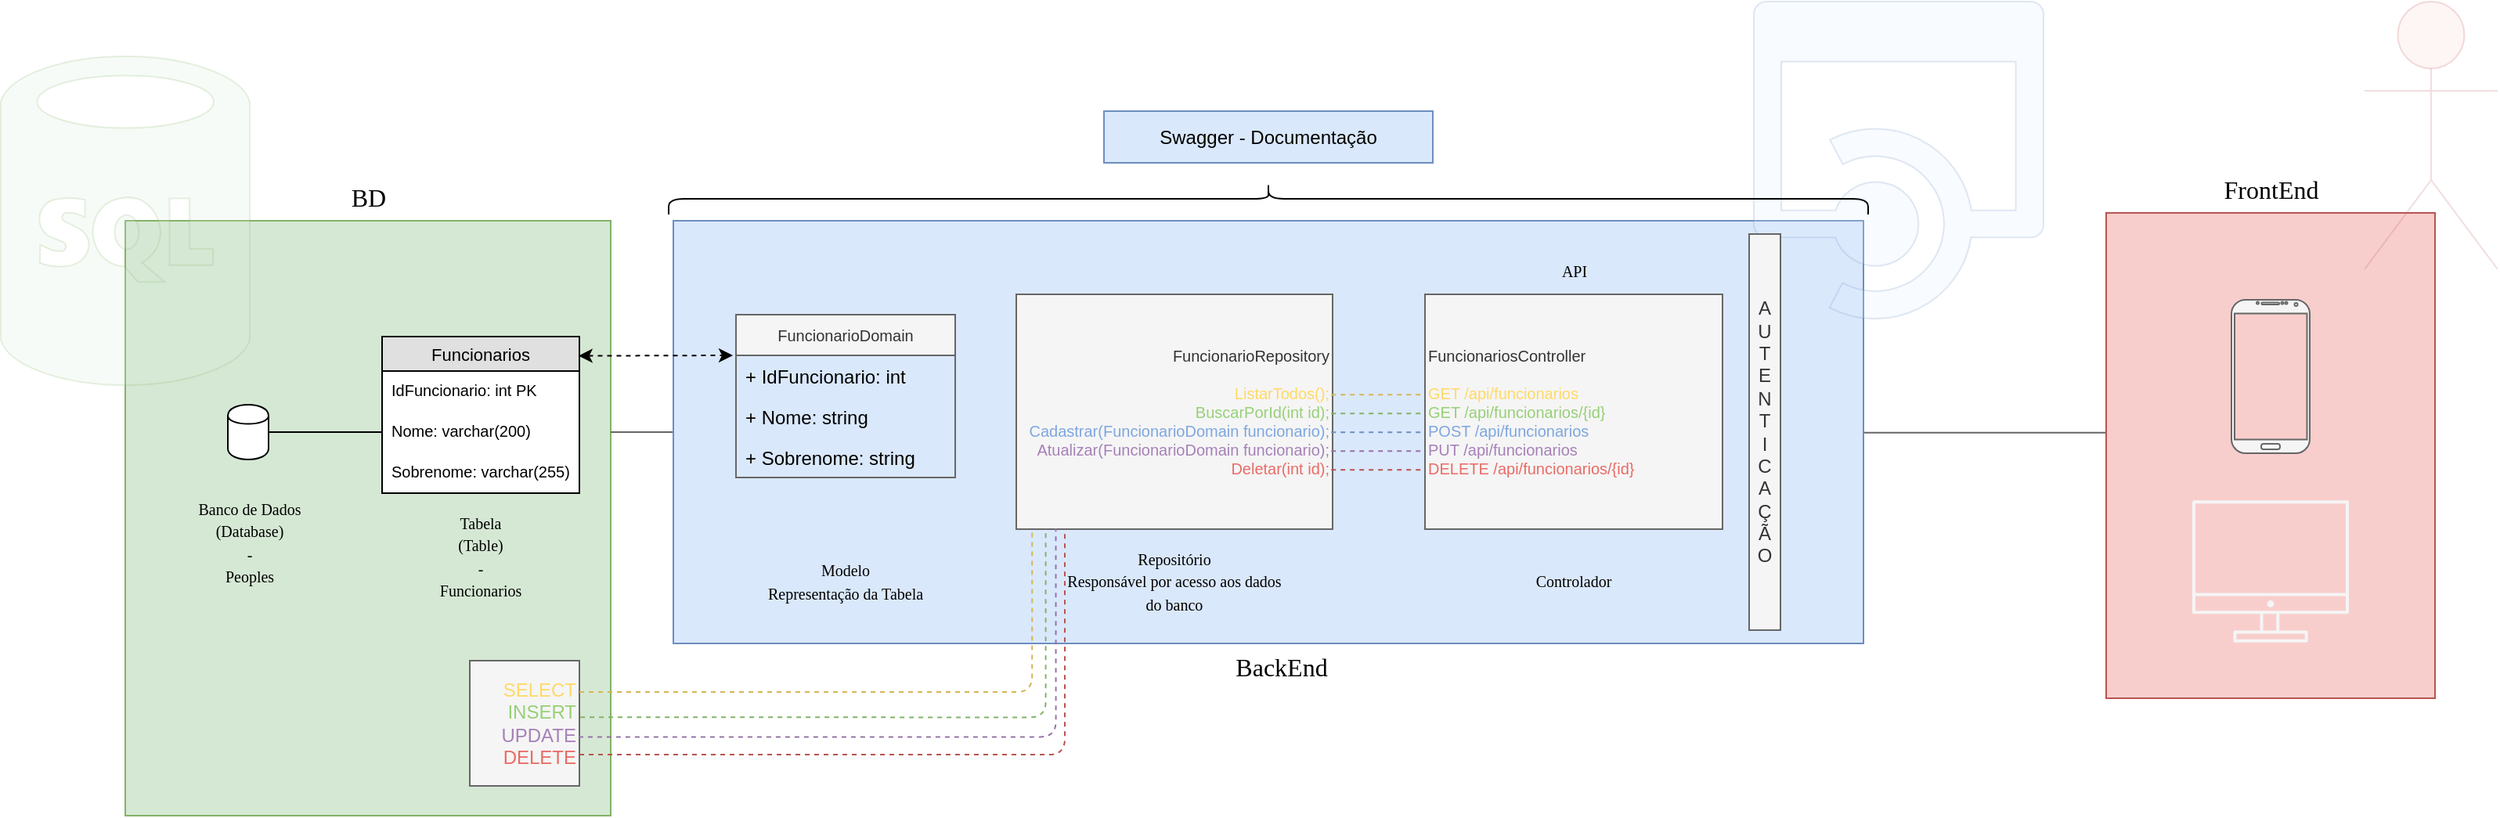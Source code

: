 <mxfile pages="1" version="11.2.3" type="device"><diagram id="7jVOgVHswE0PemEMV3Si" name="Estrutura"><mxGraphModel dx="2249" dy="1975" grid="1" gridSize="10" guides="1" tooltips="1" connect="1" arrows="1" fold="1" page="1" pageScale="1" pageWidth="827" pageHeight="1169" math="0" shadow="0"><root><mxCell id="0"/><mxCell id="1" parent="0"/><mxCell id="GmctcyUXptjIIPRMXIpO-54" style="edgeStyle=orthogonalEdgeStyle;rounded=0;orthogonalLoop=1;jettySize=auto;html=1;startArrow=none;startFill=0;startSize=3;endArrow=none;endFill=0;endSize=3;fontSize=10;fillColor=#f5f5f5;strokeColor=#666666;exitX=0;exitY=0.453;exitDx=0;exitDy=0;exitPerimeter=0;" parent="1" source="GmctcyUXptjIIPRMXIpO-52" target="GmctcyUXptjIIPRMXIpO-7" edge="1"><mxGeometry relative="1" as="geometry"><Array as="points"><mxPoint x="1280" y="265"/><mxPoint x="1280" y="265"/></Array></mxGeometry></mxCell><mxCell id="GmctcyUXptjIIPRMXIpO-52" value="" style="rounded=0;whiteSpace=wrap;html=1;fontSize=10;align=center;fillColor=#f8cecc;strokeColor=#b85450;" parent="1" vertex="1"><mxGeometry x="1315" y="125" width="210" height="310" as="geometry"/></mxCell><mxCell id="GmctcyUXptjIIPRMXIpO-8" value="" style="rounded=0;whiteSpace=wrap;html=1;fillColor=#d5e8d4;strokeColor=#82b366;" parent="1" vertex="1"><mxGeometry x="50" y="130" width="310" height="380" as="geometry"/></mxCell><mxCell id="GmctcyUXptjIIPRMXIpO-9" style="edgeStyle=orthogonalEdgeStyle;rounded=0;orthogonalLoop=1;jettySize=auto;html=1;fillColor=#f5f5f5;strokeColor=#666666;endArrow=none;endFill=0;" parent="1" source="GmctcyUXptjIIPRMXIpO-7" edge="1"><mxGeometry relative="1" as="geometry"><mxPoint x="360" y="265" as="targetPoint"/><Array as="points"><mxPoint x="360" y="265"/></Array></mxGeometry></mxCell><mxCell id="GmctcyUXptjIIPRMXIpO-7" value="" style="rounded=0;whiteSpace=wrap;html=1;fillColor=#dae8fc;strokeColor=#6c8ebf;" parent="1" vertex="1"><mxGeometry x="400" y="130" width="760" height="270" as="geometry"/></mxCell><mxCell id="GmctcyUXptjIIPRMXIpO-1" value="" style="verticalLabelPosition=bottom;html=1;verticalAlign=top;align=center;strokeColor=#82b366;fillColor=#d5e8d4;shape=mxgraph.azure.sql_database;opacity=20;" parent="1" vertex="1"><mxGeometry x="-29.5" y="25" width="159" height="210" as="geometry"/></mxCell><mxCell id="GmctcyUXptjIIPRMXIpO-2" value="" style="shadow=0;dashed=0;html=1;strokeColor=#6c8ebf;labelPosition=center;verticalLabelPosition=bottom;verticalAlign=top;align=center;shape=mxgraph.mscae.cloud.api_app;fillColor=#dae8fc;pointerEvents=1;opacity=20;" parent="1" vertex="1"><mxGeometry x="1090" y="-10" width="185" height="205" as="geometry"/></mxCell><mxCell id="GmctcyUXptjIIPRMXIpO-5" value="&lt;font face=&quot;Verdana&quot; style=&quot;font-size: 10px&quot;&gt;API&lt;/font&gt;" style="text;html=1;strokeColor=none;fillColor=none;align=center;verticalAlign=middle;whiteSpace=wrap;rounded=0;" parent="1" vertex="1"><mxGeometry x="936.5" y="147" width="77" height="30" as="geometry"/></mxCell><mxCell id="GmctcyUXptjIIPRMXIpO-11" value="&lt;font face=&quot;Verdana&quot; style=&quot;font-size: 16px&quot;&gt;BD&lt;/font&gt;" style="text;html=1;strokeColor=none;fillColor=none;align=center;verticalAlign=middle;whiteSpace=wrap;rounded=0;" parent="1" vertex="1"><mxGeometry x="166.5" y="100" width="77" height="30" as="geometry"/></mxCell><mxCell id="GmctcyUXptjIIPRMXIpO-18" style="edgeStyle=orthogonalEdgeStyle;rounded=0;orthogonalLoop=1;jettySize=auto;html=1;entryX=0;entryY=0.5;entryDx=0;entryDy=0;endArrow=none;endFill=0;fontSize=10;" parent="1" source="GmctcyUXptjIIPRMXIpO-12" target="GmctcyUXptjIIPRMXIpO-16" edge="1"><mxGeometry relative="1" as="geometry"/></mxCell><mxCell id="GmctcyUXptjIIPRMXIpO-12" value="" style="shape=cylinder;whiteSpace=wrap;html=1;boundedLbl=1;backgroundOutline=1;" parent="1" vertex="1"><mxGeometry x="115.5" y="247.5" width="26" height="35" as="geometry"/></mxCell><mxCell id="GmctcyUXptjIIPRMXIpO-13" value="&lt;font face=&quot;Verdana&quot;&gt;&lt;span style=&quot;font-size: 10px&quot;&gt;Banco de Dados (Database)&lt;br&gt;-&lt;br&gt;Peoples&lt;br&gt;&lt;/span&gt;&lt;/font&gt;" style="text;html=1;strokeColor=none;fillColor=none;align=center;verticalAlign=middle;whiteSpace=wrap;rounded=0;" parent="1" vertex="1"><mxGeometry x="91" y="290" width="77" height="90" as="geometry"/></mxCell><mxCell id="GmctcyUXptjIIPRMXIpO-14" value="Funcionarios" style="swimlane;fontStyle=0;childLayout=stackLayout;horizontal=1;startSize=22;fillColor=#e0e0e0;horizontalStack=0;resizeParent=1;resizeParentMax=0;resizeLast=0;collapsible=1;marginBottom=0;swimlaneFillColor=#ffffff;align=center;fontSize=11;" parent="1" vertex="1"><mxGeometry x="214" y="204" width="126" height="100" as="geometry"/></mxCell><mxCell id="GmctcyUXptjIIPRMXIpO-15" value="IdFuncionario: int PK" style="text;strokeColor=none;fillColor=none;spacingLeft=4;spacingRight=4;overflow=hidden;rotatable=0;points=[[0,0.5],[1,0.5]];portConstraint=eastwest;fontSize=10;" parent="GmctcyUXptjIIPRMXIpO-14" vertex="1"><mxGeometry y="22" width="126" height="26" as="geometry"/></mxCell><mxCell id="GmctcyUXptjIIPRMXIpO-16" value="Nome: varchar(200)" style="text;strokeColor=none;fillColor=none;spacingLeft=4;spacingRight=4;overflow=hidden;rotatable=0;points=[[0,0.5],[1,0.5]];portConstraint=eastwest;fontSize=10;" parent="GmctcyUXptjIIPRMXIpO-14" vertex="1"><mxGeometry y="48" width="126" height="26" as="geometry"/></mxCell><mxCell id="GmctcyUXptjIIPRMXIpO-17" value="Sobrenome: varchar(255)" style="text;strokeColor=none;fillColor=none;spacingLeft=4;spacingRight=4;overflow=hidden;rotatable=0;points=[[0,0.5],[1,0.5]];portConstraint=eastwest;fontSize=10;" parent="GmctcyUXptjIIPRMXIpO-14" vertex="1"><mxGeometry y="74" width="126" height="26" as="geometry"/></mxCell><mxCell id="GmctcyUXptjIIPRMXIpO-19" value="&lt;font face=&quot;Verdana&quot; style=&quot;font-size: 10px&quot;&gt;Tabela&lt;br&gt;(Table)&lt;br&gt;-&lt;br&gt;Funcionarios&lt;br&gt;&lt;/font&gt;" style="text;html=1;strokeColor=none;fillColor=none;align=center;verticalAlign=middle;whiteSpace=wrap;rounded=0;" parent="1" vertex="1"><mxGeometry x="227" y="308" width="100" height="72" as="geometry"/></mxCell><mxCell id="GmctcyUXptjIIPRMXIpO-20" value="FuncionarioDomain" style="swimlane;fontStyle=0;childLayout=stackLayout;horizontal=1;startSize=26;horizontalStack=0;resizeParent=1;resizeParentMax=0;resizeLast=0;collapsible=1;marginBottom=0;fontSize=10;fillColor=#f5f5f5;strokeColor=#666666;fontColor=#333333;" parent="1" vertex="1"><mxGeometry x="440" y="190" width="140" height="104" as="geometry"/></mxCell><mxCell id="GmctcyUXptjIIPRMXIpO-21" value="+ IdFuncionario: int" style="text;align=left;verticalAlign=top;spacingLeft=4;spacingRight=4;overflow=hidden;rotatable=0;points=[[0,0.5],[1,0.5]];portConstraint=eastwest;" parent="GmctcyUXptjIIPRMXIpO-20" vertex="1"><mxGeometry y="26" width="140" height="26" as="geometry"/></mxCell><mxCell id="GmctcyUXptjIIPRMXIpO-22" value="+ Nome: string" style="text;strokeColor=none;fillColor=none;align=left;verticalAlign=top;spacingLeft=4;spacingRight=4;overflow=hidden;rotatable=0;points=[[0,0.5],[1,0.5]];portConstraint=eastwest;" parent="GmctcyUXptjIIPRMXIpO-20" vertex="1"><mxGeometry y="52" width="140" height="26" as="geometry"/></mxCell><mxCell id="GmctcyUXptjIIPRMXIpO-23" value="+ Sobrenome: string" style="text;strokeColor=none;fillColor=none;align=left;verticalAlign=top;spacingLeft=4;spacingRight=4;overflow=hidden;rotatable=0;points=[[0,0.5],[1,0.5]];portConstraint=eastwest;" parent="GmctcyUXptjIIPRMXIpO-20" vertex="1"><mxGeometry y="78" width="140" height="26" as="geometry"/></mxCell><mxCell id="GmctcyUXptjIIPRMXIpO-24" value="&lt;font face=&quot;Verdana&quot;&gt;&lt;span style=&quot;font-size: 10px&quot;&gt;Modelo&lt;br&gt;Representação da Tabela&lt;br&gt;&lt;/span&gt;&lt;/font&gt;" style="text;html=1;strokeColor=none;fillColor=none;align=center;verticalAlign=middle;whiteSpace=wrap;rounded=0;" parent="1" vertex="1"><mxGeometry x="440" y="327" width="140" height="66" as="geometry"/></mxCell><mxCell id="GmctcyUXptjIIPRMXIpO-25" value="FuncionarioRepository&lt;br&gt;&lt;br&gt;&lt;font color=&quot;#ffd966&quot;&gt;ListarTodos();&lt;/font&gt;&lt;br&gt;&lt;font color=&quot;#97d077&quot;&gt;BuscarPorId(int id);&lt;/font&gt;&lt;br&gt;&lt;font color=&quot;#7ea6e0&quot;&gt;Cadastrar(FuncionarioDomain funcionario);&lt;/font&gt;&lt;br&gt;&lt;font color=&quot;#a680b8&quot;&gt;Atualizar(FuncionarioDomain funcionario);&lt;/font&gt;&lt;br&gt;&lt;font color=&quot;#ea6b66&quot;&gt;Deletar(int id);&lt;/font&gt;" style="rounded=0;whiteSpace=wrap;html=1;fontSize=10;fillColor=#f5f5f5;strokeColor=#666666;fontColor=#333333;align=right;" parent="1" vertex="1"><mxGeometry x="619" y="177" width="202" height="150" as="geometry"/></mxCell><mxCell id="GmctcyUXptjIIPRMXIpO-26" value="FuncionariosController&lt;br&gt;&lt;br&gt;&lt;font color=&quot;#ffd966&quot;&gt;GET /api/funcionarios&lt;/font&gt;&lt;br&gt;&lt;font color=&quot;#97d077&quot;&gt;GET /api/funcionarios/{id}&lt;/font&gt;&lt;br&gt;&lt;font color=&quot;#7ea6e0&quot;&gt;POST /api/funcionarios&lt;/font&gt;&lt;br&gt;&lt;font color=&quot;#a680b8&quot;&gt;PUT /api/funcionarios&lt;/font&gt;&lt;br&gt;&lt;font color=&quot;#ea6b66&quot;&gt;DELETE /api/funcionarios/{id}&lt;/font&gt;" style="rounded=0;whiteSpace=wrap;html=1;fontSize=10;fillColor=#f5f5f5;strokeColor=#666666;fontColor=#333333;align=left;" parent="1" vertex="1"><mxGeometry x="880" y="177" width="190" height="150" as="geometry"/></mxCell><mxCell id="GmctcyUXptjIIPRMXIpO-30" value="" style="endArrow=none;startArrow=none;html=1;fontSize=10;exitX=0.998;exitY=0.434;exitDx=0;exitDy=0;exitPerimeter=0;entryX=0.003;entryY=0.434;entryDx=0;entryDy=0;entryPerimeter=0;endSize=3;startSize=3;startFill=0;endFill=0;dashed=1;fillColor=#d5e8d4;strokeColor=#82b366;" parent="1" edge="1"><mxGeometry width="50" height="50" relative="1" as="geometry"><mxPoint x="820.096" y="253.1" as="sourcePoint"/><mxPoint x="880.16" y="253.1" as="targetPoint"/></mxGeometry></mxCell><mxCell id="GmctcyUXptjIIPRMXIpO-31" value="" style="endArrow=none;startArrow=none;html=1;fontSize=10;exitX=0.998;exitY=0.434;exitDx=0;exitDy=0;exitPerimeter=0;entryX=0.003;entryY=0.434;entryDx=0;entryDy=0;entryPerimeter=0;endSize=3;startSize=3;startFill=0;endFill=0;dashed=1;fillColor=#dae8fc;strokeColor=#6c8ebf;" parent="1" edge="1"><mxGeometry width="50" height="50" relative="1" as="geometry"><mxPoint x="820.096" y="265.1" as="sourcePoint"/><mxPoint x="880.16" y="265.1" as="targetPoint"/></mxGeometry></mxCell><mxCell id="GmctcyUXptjIIPRMXIpO-32" value="" style="endArrow=none;startArrow=none;html=1;fontSize=10;exitX=0.998;exitY=0.434;exitDx=0;exitDy=0;exitPerimeter=0;entryX=0.003;entryY=0.434;entryDx=0;entryDy=0;entryPerimeter=0;endSize=3;startSize=3;startFill=0;dashed=1;endFill=0;fillColor=#fff2cc;strokeColor=#d6b656;" parent="1" edge="1"><mxGeometry width="50" height="50" relative="1" as="geometry"><mxPoint x="820.096" y="241.1" as="sourcePoint"/><mxPoint x="880.16" y="241.1" as="targetPoint"/></mxGeometry></mxCell><mxCell id="GmctcyUXptjIIPRMXIpO-33" value="" style="endArrow=none;startArrow=none;html=1;fontSize=10;exitX=0.998;exitY=0.434;exitDx=0;exitDy=0;exitPerimeter=0;entryX=0.003;entryY=0.434;entryDx=0;entryDy=0;entryPerimeter=0;endSize=3;startSize=3;startFill=0;endFill=0;dashed=1;fillColor=#e1d5e7;strokeColor=#9673a6;" parent="1" edge="1"><mxGeometry width="50" height="50" relative="1" as="geometry"><mxPoint x="820.096" y="277.1" as="sourcePoint"/><mxPoint x="880.16" y="277.1" as="targetPoint"/></mxGeometry></mxCell><mxCell id="GmctcyUXptjIIPRMXIpO-34" value="" style="endArrow=none;startArrow=none;html=1;fontSize=10;exitX=0.998;exitY=0.434;exitDx=0;exitDy=0;exitPerimeter=0;entryX=0.003;entryY=0.434;entryDx=0;entryDy=0;entryPerimeter=0;endSize=3;startSize=3;startFill=0;endFill=0;dashed=1;fillColor=#f8cecc;strokeColor=#b85450;" parent="1" edge="1"><mxGeometry width="50" height="50" relative="1" as="geometry"><mxPoint x="820.096" y="289.1" as="sourcePoint"/><mxPoint x="880.16" y="289.1" as="targetPoint"/></mxGeometry></mxCell><mxCell id="GmctcyUXptjIIPRMXIpO-35" value="&lt;font color=&quot;#ffd966&quot;&gt;SELECT&lt;/font&gt;&lt;br&gt;&lt;font color=&quot;#97d077&quot;&gt;INSERT&lt;/font&gt;&lt;br&gt;&lt;font color=&quot;#a680b8&quot;&gt;UPDATE&lt;/font&gt;&lt;br&gt;&lt;font color=&quot;#ea6b66&quot;&gt;DELETE&lt;/font&gt;" style="text;html=1;strokeColor=#666666;fillColor=#f5f5f5;align=right;verticalAlign=middle;whiteSpace=wrap;rounded=0;fontColor=#333333;" parent="1" vertex="1"><mxGeometry x="270" y="411" width="70" height="80" as="geometry"/></mxCell><mxCell id="GmctcyUXptjIIPRMXIpO-37" value="&lt;font face=&quot;Verdana&quot;&gt;&lt;span style=&quot;font-size: 10px&quot;&gt;Repositório&lt;br&gt;Responsável por acesso aos dados do banco&lt;br&gt;&lt;/span&gt;&lt;/font&gt;" style="text;html=1;strokeColor=none;fillColor=none;align=center;verticalAlign=middle;whiteSpace=wrap;rounded=0;" parent="1" vertex="1"><mxGeometry x="650" y="327" width="140" height="66" as="geometry"/></mxCell><mxCell id="GmctcyUXptjIIPRMXIpO-38" value="&lt;font face=&quot;Verdana&quot;&gt;&lt;span style=&quot;font-size: 10px&quot;&gt;Controlador&lt;br&gt;&lt;/span&gt;&lt;/font&gt;" style="text;html=1;strokeColor=none;fillColor=none;align=center;verticalAlign=middle;whiteSpace=wrap;rounded=0;" parent="1" vertex="1"><mxGeometry x="905" y="327" width="140" height="66" as="geometry"/></mxCell><mxCell id="GmctcyUXptjIIPRMXIpO-39" value="" style="endArrow=none;startArrow=none;html=1;fontSize=10;exitX=1;exitY=0.75;exitDx=0;exitDy=0;endSize=3;startSize=3;startFill=0;endFill=0;dashed=1;fillColor=#f8cecc;strokeColor=#b85450;edgeStyle=orthogonalEdgeStyle;" parent="1" source="GmctcyUXptjIIPRMXIpO-35" target="GmctcyUXptjIIPRMXIpO-25" edge="1"><mxGeometry width="50" height="50" relative="1" as="geometry"><mxPoint x="690.096" y="289.6" as="sourcePoint"/><mxPoint x="850" y="290" as="targetPoint"/><Array as="points"><mxPoint x="650" y="471"/></Array></mxGeometry></mxCell><mxCell id="GmctcyUXptjIIPRMXIpO-40" value="&lt;font face=&quot;Verdana&quot; style=&quot;font-size: 16px&quot;&gt;BackEnd&lt;/font&gt;" style="text;html=1;strokeColor=none;fillColor=none;align=center;verticalAlign=middle;whiteSpace=wrap;rounded=0;" parent="1" vertex="1"><mxGeometry x="749.5" y="400" width="77" height="30" as="geometry"/></mxCell><mxCell id="GmctcyUXptjIIPRMXIpO-42" value="" style="endArrow=none;dashed=1;html=1;fontSize=10;exitX=0.992;exitY=0.609;exitDx=0;exitDy=0;exitPerimeter=0;edgeStyle=orthogonalEdgeStyle;fillColor=#e1d5e7;strokeColor=#9673a6;entryX=0.125;entryY=0.997;entryDx=0;entryDy=0;entryPerimeter=0;" parent="1" source="GmctcyUXptjIIPRMXIpO-35" target="GmctcyUXptjIIPRMXIpO-25" edge="1"><mxGeometry width="50" height="50" relative="1" as="geometry"><mxPoint x="410" y="460" as="sourcePoint"/><mxPoint x="460" y="410" as="targetPoint"/></mxGeometry></mxCell><mxCell id="GmctcyUXptjIIPRMXIpO-43" value="" style="shape=umlActor;verticalLabelPosition=bottom;labelBackgroundColor=#ffffff;verticalAlign=top;html=1;outlineConnect=0;fontSize=10;align=center;fillColor=#f8cecc;strokeColor=#b85450;opacity=20;" parent="1" vertex="1"><mxGeometry x="1480" y="-10" width="85" height="171" as="geometry"/></mxCell><mxCell id="GmctcyUXptjIIPRMXIpO-45" value="" style="verticalLabelPosition=bottom;verticalAlign=top;html=1;shadow=0;dashed=0;strokeWidth=1;shape=mxgraph.android.phone2;fontSize=10;align=center;fillColor=#f5f5f5;strokeColor=#666666;fontColor=#333333;" parent="1" vertex="1"><mxGeometry x="1395" y="180.5" width="50" height="98" as="geometry"/></mxCell><mxCell id="GmctcyUXptjIIPRMXIpO-47" value="" style="outlineConnect=0;strokeColor=#666666;fillColor=#f5f5f5;dashed=0;verticalLabelPosition=bottom;verticalAlign=top;align=center;html=1;fontSize=12;fontStyle=0;aspect=fixed;shape=mxgraph.aws4.illustration_desktop;pointerEvents=1;fontColor=#333333;" parent="1" vertex="1"><mxGeometry x="1370" y="308.5" width="100" height="91" as="geometry"/></mxCell><mxCell id="GmctcyUXptjIIPRMXIpO-50" value="" style="endArrow=none;dashed=1;html=1;fontSize=10;exitX=1.008;exitY=0.452;exitDx=0;exitDy=0;exitPerimeter=0;entryX=0.093;entryY=0.997;entryDx=0;entryDy=0;entryPerimeter=0;fillColor=#d5e8d4;strokeColor=#82b366;edgeStyle=orthogonalEdgeStyle;" parent="1" source="GmctcyUXptjIIPRMXIpO-35" target="GmctcyUXptjIIPRMXIpO-25" edge="1"><mxGeometry width="50" height="50" relative="1" as="geometry"><mxPoint x="450" y="450" as="sourcePoint"/><mxPoint x="500" y="400" as="targetPoint"/></mxGeometry></mxCell><mxCell id="GmctcyUXptjIIPRMXIpO-51" value="" style="endArrow=none;dashed=1;html=1;fontSize=10;exitX=1;exitY=0.25;exitDx=0;exitDy=0;entryX=0.05;entryY=1;entryDx=0;entryDy=0;entryPerimeter=0;fillColor=#fff2cc;strokeColor=#d6b656;edgeStyle=orthogonalEdgeStyle;" parent="1" source="GmctcyUXptjIIPRMXIpO-35" target="GmctcyUXptjIIPRMXIpO-25" edge="1"><mxGeometry width="50" height="50" relative="1" as="geometry"><mxPoint x="450" y="440" as="sourcePoint"/><mxPoint x="500" y="390" as="targetPoint"/></mxGeometry></mxCell><mxCell id="GmctcyUXptjIIPRMXIpO-55" value="" style="endArrow=classic;dashed=1;html=1;fontSize=10;exitX=0.995;exitY=0.123;exitDx=0;exitDy=0;exitPerimeter=0;startArrow=classic;startFill=1;endFill=1;" parent="1" source="GmctcyUXptjIIPRMXIpO-14" edge="1"><mxGeometry width="50" height="50" relative="1" as="geometry"><mxPoint x="350" y="220" as="sourcePoint"/><mxPoint x="438" y="216" as="targetPoint"/></mxGeometry></mxCell><mxCell id="v4Dn4SDYJ99V7Nda5VVf-1" value="" style="shape=curlyBracket;whiteSpace=wrap;html=1;rounded=1;rotation=90;" vertex="1" parent="1"><mxGeometry x="770" y="-267" width="20" height="766" as="geometry"/></mxCell><mxCell id="v4Dn4SDYJ99V7Nda5VVf-2" value="Swagger - Documentação" style="text;html=1;strokeColor=#6c8ebf;fillColor=#dae8fc;align=center;verticalAlign=middle;whiteSpace=wrap;rounded=0;" vertex="1" parent="1"><mxGeometry x="675" y="60" width="210" height="33" as="geometry"/></mxCell><mxCell id="v4Dn4SDYJ99V7Nda5VVf-3" value="&lt;font face=&quot;Verdana&quot; style=&quot;font-size: 16px&quot;&gt;FrontEnd&lt;/font&gt;" style="text;html=1;strokeColor=none;fillColor=none;align=center;verticalAlign=middle;whiteSpace=wrap;rounded=0;" vertex="1" parent="1"><mxGeometry x="1375.5" y="95" width="89" height="30" as="geometry"/></mxCell><mxCell id="v4Dn4SDYJ99V7Nda5VVf-6" value="A&lt;br&gt;U&lt;br&gt;T&lt;br&gt;E&lt;br&gt;N&lt;br&gt;T&lt;br&gt;I&lt;br&gt;C&lt;br&gt;A&lt;br&gt;Ç&lt;br&gt;Ã&lt;br&gt;O" style="rounded=0;whiteSpace=wrap;html=1;fillColor=#f5f5f5;strokeColor=#666666;fontColor=#333333;" vertex="1" parent="1"><mxGeometry x="1087" y="138.5" width="20" height="253" as="geometry"/></mxCell></root></mxGraphModel></diagram></mxfile>